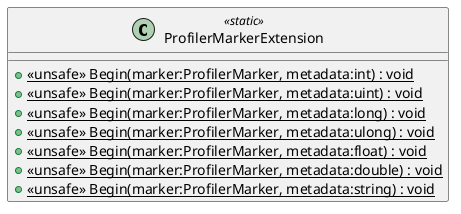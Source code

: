 @startuml
class ProfilerMarkerExtension <<static>> {
    + {static} <<unsafe>> Begin(marker:ProfilerMarker, metadata:int) : void
    + {static} <<unsafe>> Begin(marker:ProfilerMarker, metadata:uint) : void
    + {static} <<unsafe>> Begin(marker:ProfilerMarker, metadata:long) : void
    + {static} <<unsafe>> Begin(marker:ProfilerMarker, metadata:ulong) : void
    + {static} <<unsafe>> Begin(marker:ProfilerMarker, metadata:float) : void
    + {static} <<unsafe>> Begin(marker:ProfilerMarker, metadata:double) : void
    + {static} <<unsafe>> Begin(marker:ProfilerMarker, metadata:string) : void
}
@enduml
